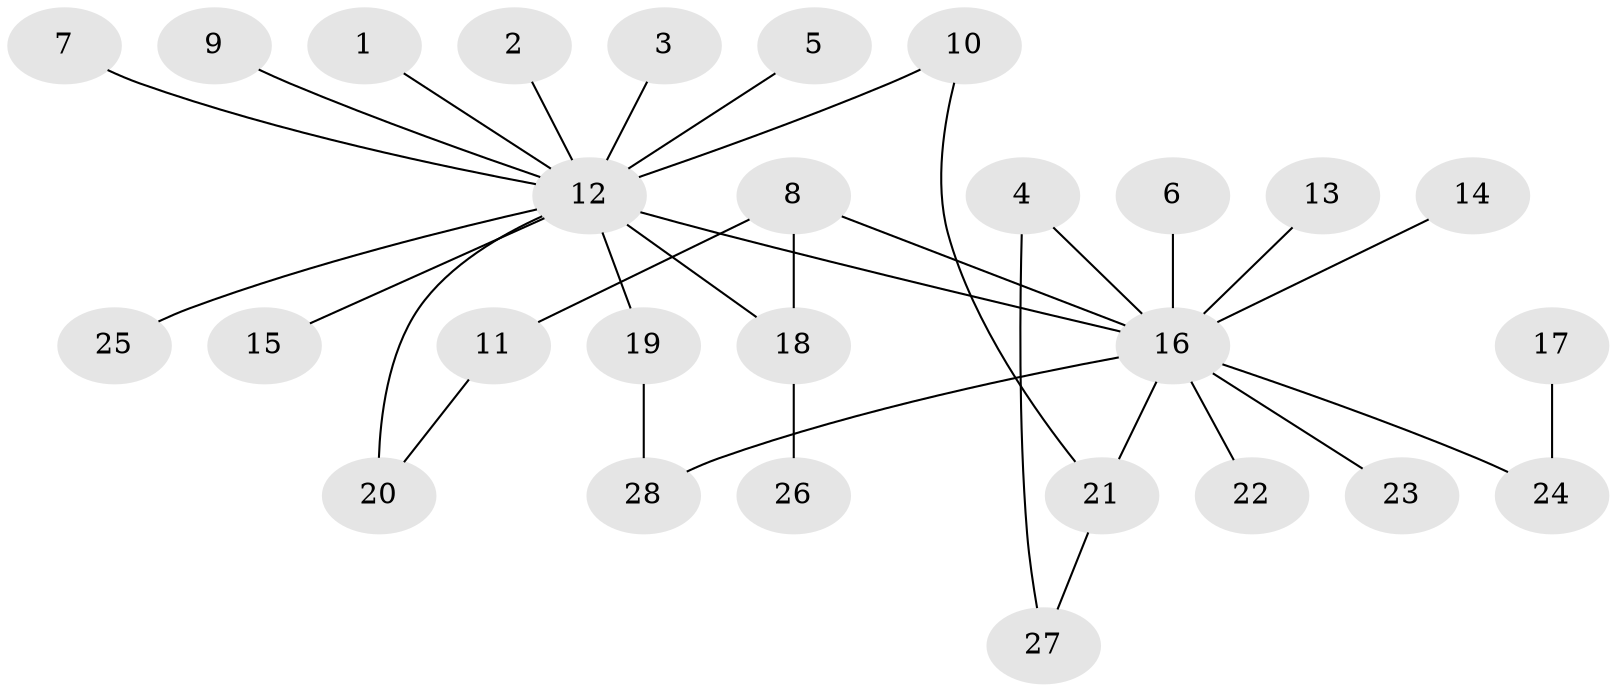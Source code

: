 // original degree distribution, {1: 0.5294117647058824, 19: 0.014705882352941176, 7: 0.014705882352941176, 14: 0.014705882352941176, 3: 0.11764705882352941, 4: 0.07352941176470588, 2: 0.23529411764705882}
// Generated by graph-tools (version 1.1) at 2025/36/03/04/25 23:36:56]
// undirected, 28 vertices, 32 edges
graph export_dot {
  node [color=gray90,style=filled];
  1;
  2;
  3;
  4;
  5;
  6;
  7;
  8;
  9;
  10;
  11;
  12;
  13;
  14;
  15;
  16;
  17;
  18;
  19;
  20;
  21;
  22;
  23;
  24;
  25;
  26;
  27;
  28;
  1 -- 12 [weight=1.0];
  2 -- 12 [weight=1.0];
  3 -- 12 [weight=1.0];
  4 -- 16 [weight=1.0];
  4 -- 27 [weight=1.0];
  5 -- 12 [weight=1.0];
  6 -- 16 [weight=1.0];
  7 -- 12 [weight=1.0];
  8 -- 11 [weight=1.0];
  8 -- 16 [weight=1.0];
  8 -- 18 [weight=2.0];
  9 -- 12 [weight=1.0];
  10 -- 12 [weight=1.0];
  10 -- 21 [weight=1.0];
  11 -- 20 [weight=1.0];
  12 -- 15 [weight=1.0];
  12 -- 16 [weight=1.0];
  12 -- 18 [weight=1.0];
  12 -- 19 [weight=3.0];
  12 -- 20 [weight=2.0];
  12 -- 25 [weight=1.0];
  13 -- 16 [weight=1.0];
  14 -- 16 [weight=1.0];
  16 -- 21 [weight=1.0];
  16 -- 22 [weight=1.0];
  16 -- 23 [weight=1.0];
  16 -- 24 [weight=1.0];
  16 -- 28 [weight=1.0];
  17 -- 24 [weight=1.0];
  18 -- 26 [weight=1.0];
  19 -- 28 [weight=1.0];
  21 -- 27 [weight=1.0];
}

